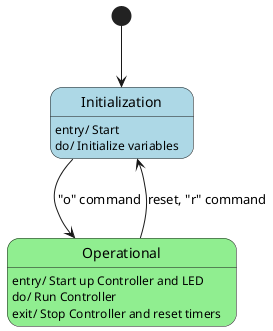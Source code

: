 @startuml

state "Initialization" as I #LightBlue
state "Operational" as O #LightGreen
[*] --> I

I: entry/ Start
I: do/ Initialize variables

O: entry/ Start up Controller and LED
O: do/ Run Controller
O: exit/ Stop Controller and reset timers

I --> O: "o" command
O --> I: reset, "r" command

@enduml
